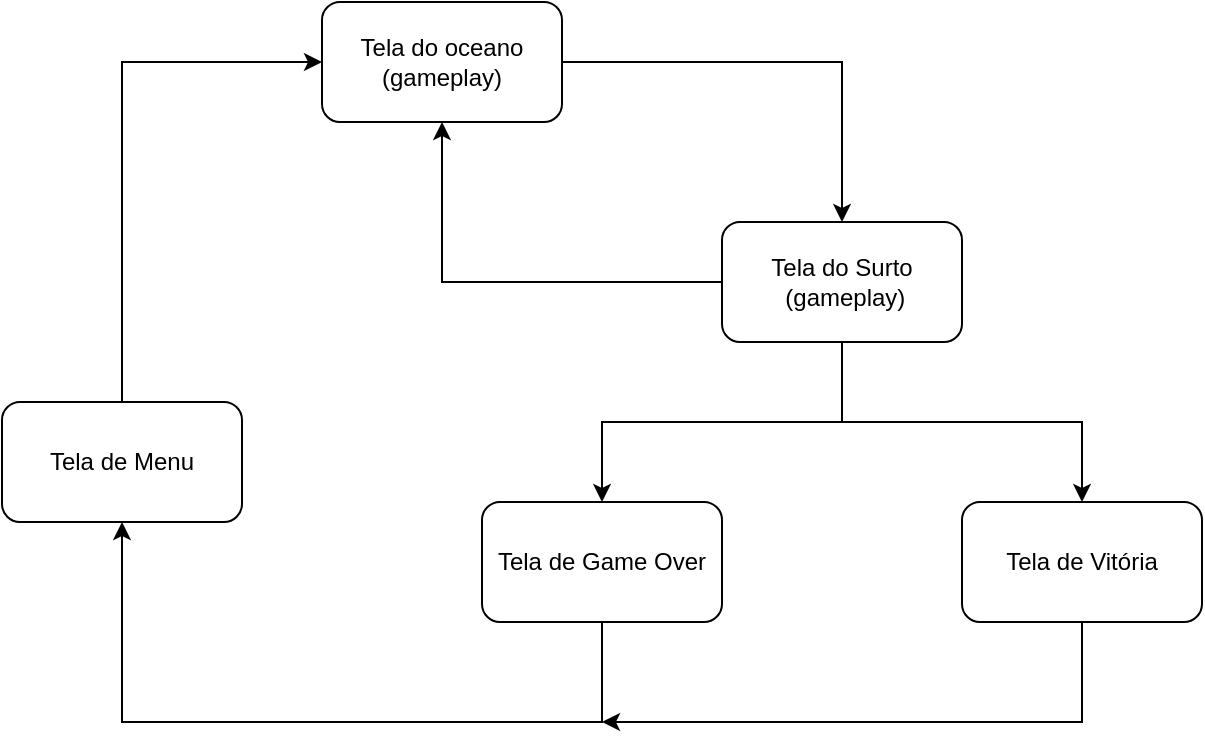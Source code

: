 <mxfile version="25.0.1">
  <diagram name="Page-1" id="KcYTpL-ff8ruV8fbdGf-">
    <mxGraphModel dx="989" dy="509" grid="1" gridSize="10" guides="1" tooltips="1" connect="1" arrows="1" fold="1" page="1" pageScale="1" pageWidth="827" pageHeight="1169" math="0" shadow="0">
      <root>
        <mxCell id="0" />
        <mxCell id="1" parent="0" />
        <mxCell id="IBvGRsdB8FfSR0HGuIBo-6" style="edgeStyle=orthogonalEdgeStyle;rounded=0;orthogonalLoop=1;jettySize=auto;html=1;exitX=0.5;exitY=0;exitDx=0;exitDy=0;entryX=0;entryY=0.5;entryDx=0;entryDy=0;" edge="1" parent="1" source="DNsbt84PIh2vWpGsc9Ce-1" target="DNsbt84PIh2vWpGsc9Ce-5">
          <mxGeometry relative="1" as="geometry" />
        </mxCell>
        <mxCell id="DNsbt84PIh2vWpGsc9Ce-1" value="Tela de Menu" style="rounded=1;whiteSpace=wrap;html=1;" parent="1" vertex="1">
          <mxGeometry x="180" y="410" width="120" height="60" as="geometry" />
        </mxCell>
        <mxCell id="DNsbt84PIh2vWpGsc9Ce-2" value="Tela de Game Over" style="rounded=1;whiteSpace=wrap;html=1;" parent="1" vertex="1">
          <mxGeometry x="420" y="460" width="120" height="60" as="geometry" />
        </mxCell>
        <mxCell id="DNsbt84PIh2vWpGsc9Ce-8" style="edgeStyle=orthogonalEdgeStyle;rounded=0;orthogonalLoop=1;jettySize=auto;html=1;entryX=0.5;entryY=0;entryDx=0;entryDy=0;" parent="1" source="DNsbt84PIh2vWpGsc9Ce-5" target="DNsbt84PIh2vWpGsc9Ce-6" edge="1">
          <mxGeometry relative="1" as="geometry" />
        </mxCell>
        <mxCell id="DNsbt84PIh2vWpGsc9Ce-5" value="Tela do oceano (gameplay)" style="rounded=1;whiteSpace=wrap;html=1;" parent="1" vertex="1">
          <mxGeometry x="340" y="210" width="120" height="60" as="geometry" />
        </mxCell>
        <mxCell id="DNsbt84PIh2vWpGsc9Ce-12" style="edgeStyle=orthogonalEdgeStyle;rounded=0;orthogonalLoop=1;jettySize=auto;html=1;" parent="1" source="DNsbt84PIh2vWpGsc9Ce-6" target="DNsbt84PIh2vWpGsc9Ce-2" edge="1">
          <mxGeometry relative="1" as="geometry" />
        </mxCell>
        <mxCell id="DNsbt84PIh2vWpGsc9Ce-13" style="edgeStyle=orthogonalEdgeStyle;rounded=0;orthogonalLoop=1;jettySize=auto;html=1;entryX=0.5;entryY=0;entryDx=0;entryDy=0;" parent="1" source="DNsbt84PIh2vWpGsc9Ce-6" target="DNsbt84PIh2vWpGsc9Ce-10" edge="1">
          <mxGeometry relative="1" as="geometry" />
        </mxCell>
        <mxCell id="IBvGRsdB8FfSR0HGuIBo-4" style="edgeStyle=orthogonalEdgeStyle;rounded=0;orthogonalLoop=1;jettySize=auto;html=1;entryX=0.5;entryY=1;entryDx=0;entryDy=0;" edge="1" parent="1" source="DNsbt84PIh2vWpGsc9Ce-6" target="DNsbt84PIh2vWpGsc9Ce-5">
          <mxGeometry relative="1" as="geometry" />
        </mxCell>
        <mxCell id="DNsbt84PIh2vWpGsc9Ce-6" value="&lt;div&gt;Tela do Surto&lt;/div&gt;&lt;div&gt;&amp;nbsp;(gameplay)&lt;/div&gt;" style="rounded=1;whiteSpace=wrap;html=1;" parent="1" vertex="1">
          <mxGeometry x="540" y="320" width="120" height="60" as="geometry" />
        </mxCell>
        <mxCell id="IBvGRsdB8FfSR0HGuIBo-5" style="edgeStyle=orthogonalEdgeStyle;rounded=0;orthogonalLoop=1;jettySize=auto;html=1;" edge="1" parent="1" source="DNsbt84PIh2vWpGsc9Ce-10">
          <mxGeometry relative="1" as="geometry">
            <mxPoint x="480.0" y="570" as="targetPoint" />
            <Array as="points">
              <mxPoint x="720" y="570" />
            </Array>
          </mxGeometry>
        </mxCell>
        <mxCell id="DNsbt84PIh2vWpGsc9Ce-10" value="Tela de Vitória" style="rounded=1;whiteSpace=wrap;html=1;" parent="1" vertex="1">
          <mxGeometry x="660" y="460" width="120" height="60" as="geometry" />
        </mxCell>
        <mxCell id="DNsbt84PIh2vWpGsc9Ce-22" style="edgeStyle=orthogonalEdgeStyle;rounded=0;orthogonalLoop=1;jettySize=auto;html=1;exitX=0.5;exitY=1;exitDx=0;exitDy=0;entryX=0.5;entryY=1;entryDx=0;entryDy=0;" parent="1" source="DNsbt84PIh2vWpGsc9Ce-2" target="DNsbt84PIh2vWpGsc9Ce-1" edge="1">
          <mxGeometry relative="1" as="geometry">
            <mxPoint x="605.0" y="610" as="sourcePoint" />
            <Array as="points">
              <mxPoint x="480" y="570" />
              <mxPoint x="240" y="570" />
            </Array>
          </mxGeometry>
        </mxCell>
      </root>
    </mxGraphModel>
  </diagram>
</mxfile>
